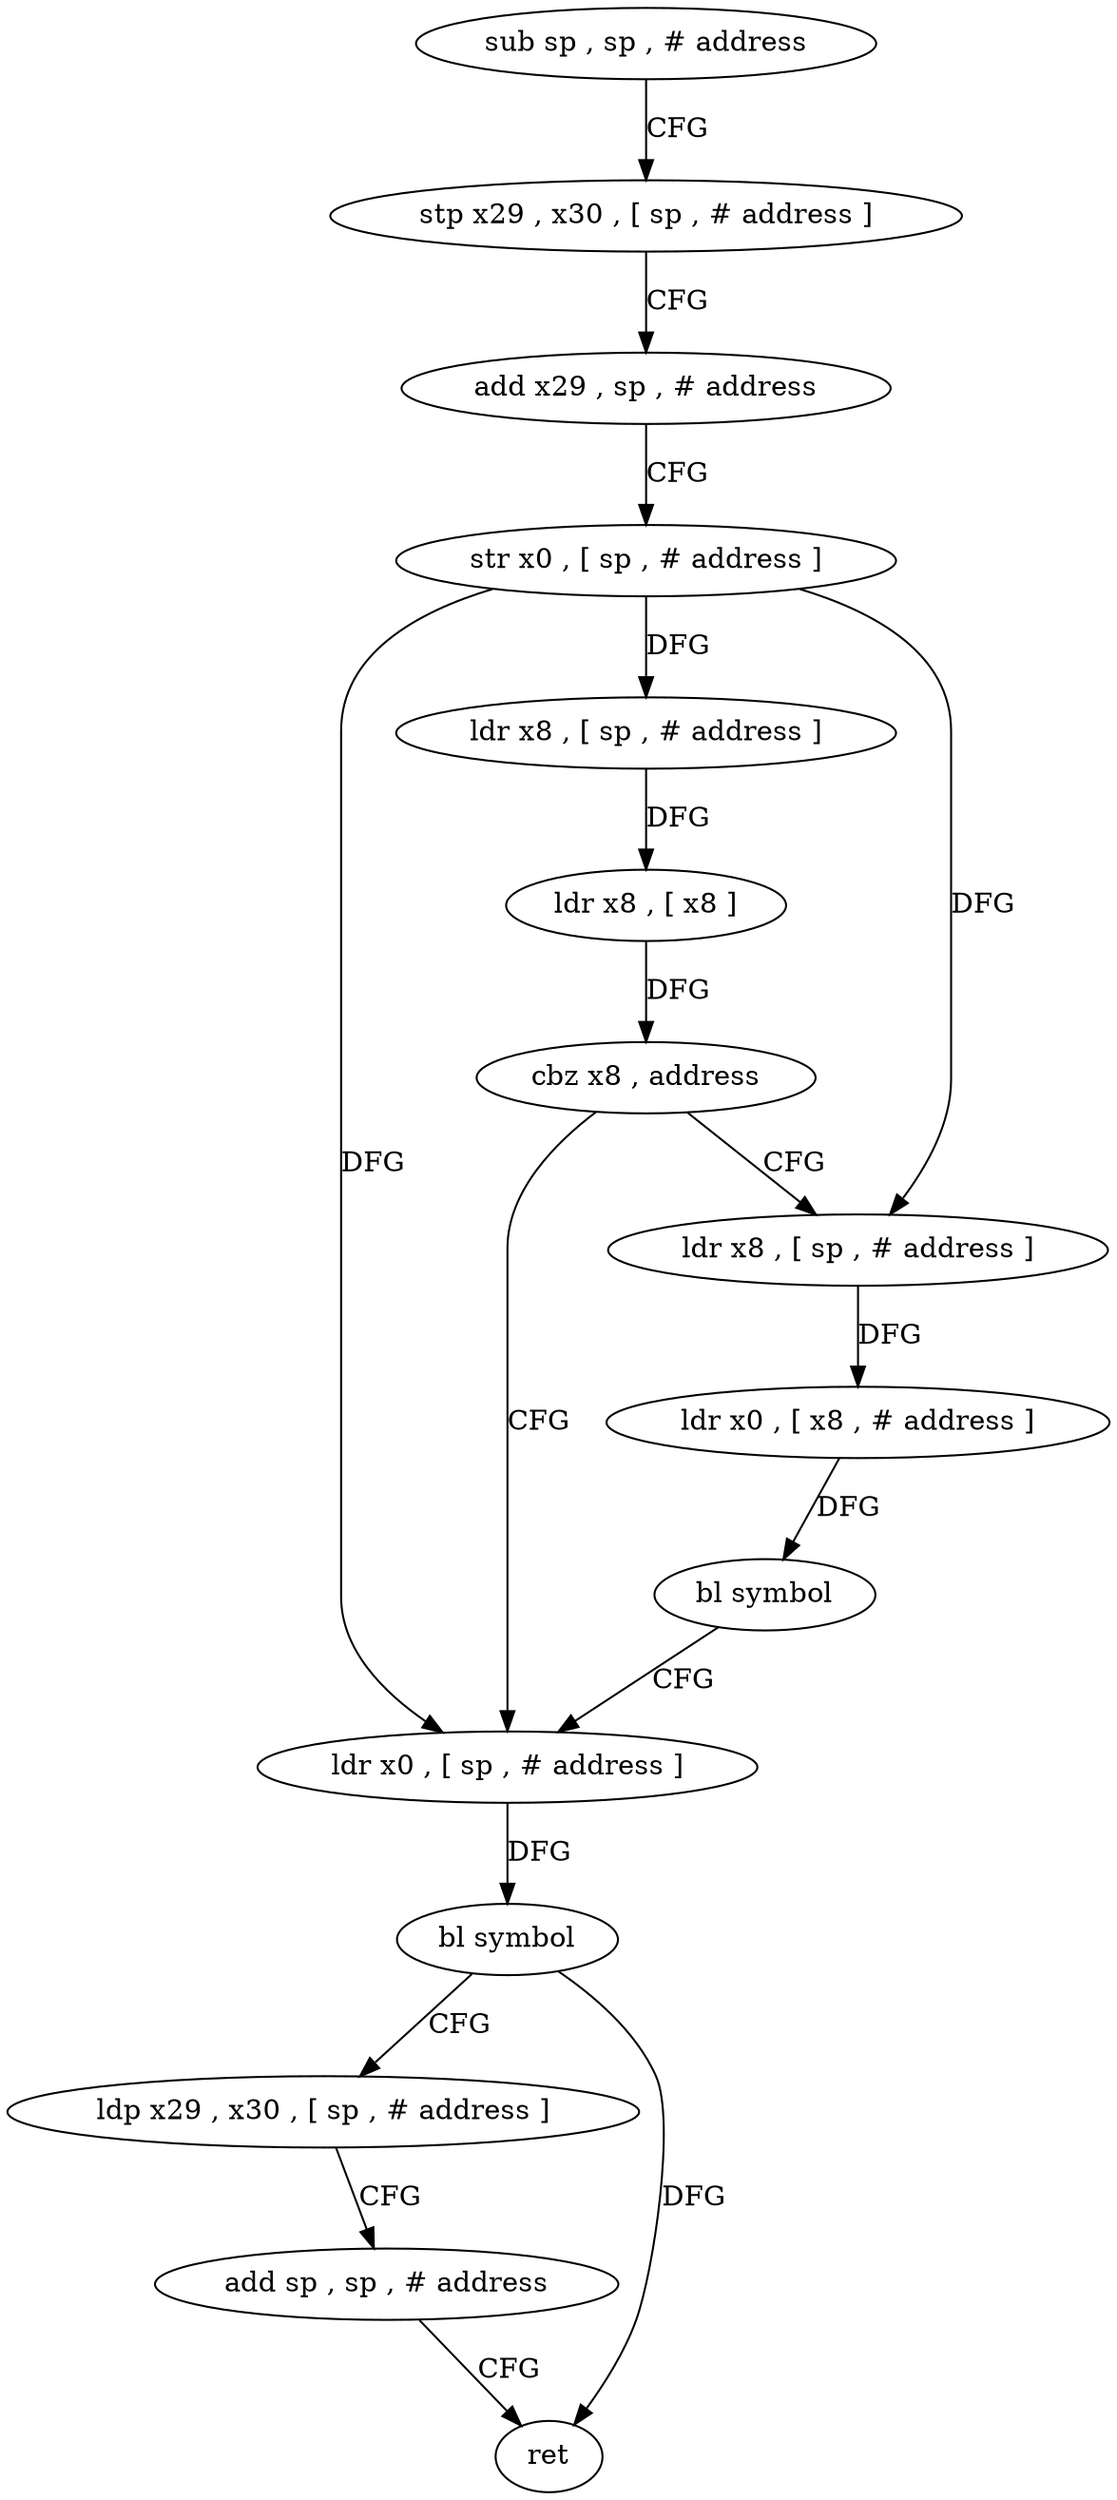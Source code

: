 digraph "func" {
"4211836" [label = "sub sp , sp , # address" ]
"4211840" [label = "stp x29 , x30 , [ sp , # address ]" ]
"4211844" [label = "add x29 , sp , # address" ]
"4211848" [label = "str x0 , [ sp , # address ]" ]
"4211852" [label = "ldr x8 , [ sp , # address ]" ]
"4211856" [label = "ldr x8 , [ x8 ]" ]
"4211860" [label = "cbz x8 , address" ]
"4211876" [label = "ldr x0 , [ sp , # address ]" ]
"4211864" [label = "ldr x8 , [ sp , # address ]" ]
"4211880" [label = "bl symbol" ]
"4211884" [label = "ldp x29 , x30 , [ sp , # address ]" ]
"4211888" [label = "add sp , sp , # address" ]
"4211892" [label = "ret" ]
"4211868" [label = "ldr x0 , [ x8 , # address ]" ]
"4211872" [label = "bl symbol" ]
"4211836" -> "4211840" [ label = "CFG" ]
"4211840" -> "4211844" [ label = "CFG" ]
"4211844" -> "4211848" [ label = "CFG" ]
"4211848" -> "4211852" [ label = "DFG" ]
"4211848" -> "4211876" [ label = "DFG" ]
"4211848" -> "4211864" [ label = "DFG" ]
"4211852" -> "4211856" [ label = "DFG" ]
"4211856" -> "4211860" [ label = "DFG" ]
"4211860" -> "4211876" [ label = "CFG" ]
"4211860" -> "4211864" [ label = "CFG" ]
"4211876" -> "4211880" [ label = "DFG" ]
"4211864" -> "4211868" [ label = "DFG" ]
"4211880" -> "4211884" [ label = "CFG" ]
"4211880" -> "4211892" [ label = "DFG" ]
"4211884" -> "4211888" [ label = "CFG" ]
"4211888" -> "4211892" [ label = "CFG" ]
"4211868" -> "4211872" [ label = "DFG" ]
"4211872" -> "4211876" [ label = "CFG" ]
}
